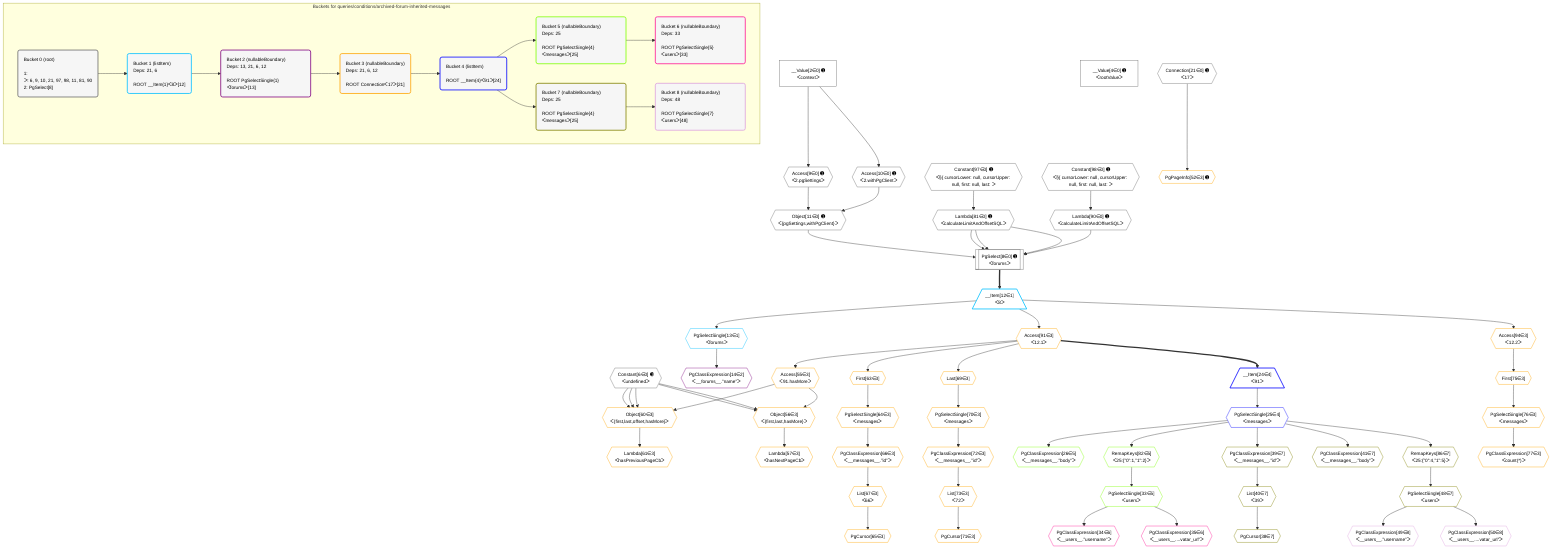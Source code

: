 %%{init: {'themeVariables': { 'fontSize': '12px'}}}%%
graph TD
    classDef path fill:#eee,stroke:#000,color:#000
    classDef plan fill:#fff,stroke-width:1px,color:#000
    classDef itemplan fill:#fff,stroke-width:2px,color:#000
    classDef unbatchedplan fill:#dff,stroke-width:1px,color:#000
    classDef sideeffectplan fill:#fcc,stroke-width:2px,color:#000
    classDef bucket fill:#f6f6f6,color:#000,stroke-width:2px,text-align:left


    %% plan dependencies
    PgSelect8[["PgSelect[8∈0] ➊<br />ᐸforumsᐳ"]]:::plan
    Object11{{"Object[11∈0] ➊<br />ᐸ{pgSettings,withPgClient}ᐳ"}}:::plan
    Lambda81{{"Lambda[81∈0] ➊<br />ᐸcalculateLimitAndOffsetSQLᐳ"}}:::plan
    Lambda90{{"Lambda[90∈0] ➊<br />ᐸcalculateLimitAndOffsetSQLᐳ"}}:::plan
    Object11 & Lambda81 & Lambda90 & Lambda81 & Lambda81 --> PgSelect8
    Access9{{"Access[9∈0] ➊<br />ᐸ2.pgSettingsᐳ"}}:::plan
    Access10{{"Access[10∈0] ➊<br />ᐸ2.withPgClientᐳ"}}:::plan
    Access9 & Access10 --> Object11
    __Value2["__Value[2∈0] ➊<br />ᐸcontextᐳ"]:::plan
    __Value2 --> Access9
    __Value2 --> Access10
    Constant97{{"Constant[97∈0] ➊<br />ᐸ§{ cursorLower: null, cursorUpper: null, first: null, last: ᐳ"}}:::plan
    Constant97 --> Lambda81
    Constant98{{"Constant[98∈0] ➊<br />ᐸ§{ cursorLower: null, cursorUpper: null, first: null, last: ᐳ"}}:::plan
    Constant98 --> Lambda90
    __Value4["__Value[4∈0] ➊<br />ᐸrootValueᐳ"]:::plan
    Constant6{{"Constant[6∈0] ➊<br />ᐸundefinedᐳ"}}:::plan
    Connection21{{"Connection[21∈0] ➊<br />ᐸ17ᐳ"}}:::plan
    __Item12[/"__Item[12∈1]<br />ᐸ8ᐳ"\]:::itemplan
    PgSelect8 ==> __Item12
    PgSelectSingle13{{"PgSelectSingle[13∈1]<br />ᐸforumsᐳ"}}:::plan
    __Item12 --> PgSelectSingle13
    PgClassExpression14{{"PgClassExpression[14∈2]<br />ᐸ__forums__.”name”ᐳ"}}:::plan
    PgSelectSingle13 --> PgClassExpression14
    Object60{{"Object[60∈3]<br />ᐸ{first,last,offset,hasMore}ᐳ"}}:::plan
    Access55{{"Access[55∈3]<br />ᐸ91.hasMoreᐳ"}}:::plan
    Constant6 & Constant6 & Constant6 & Access55 --> Object60
    Object56{{"Object[56∈3]<br />ᐸ{first,last,hasMore}ᐳ"}}:::plan
    Constant6 & Constant6 & Access55 --> Object56
    PgPageInfo52{{"PgPageInfo[52∈3] ➊"}}:::plan
    Connection21 --> PgPageInfo52
    Access91{{"Access[91∈3]<br />ᐸ12.1ᐳ"}}:::plan
    Access91 --> Access55
    Lambda57{{"Lambda[57∈3]<br />ᐸhasNextPageCbᐳ"}}:::plan
    Object56 --> Lambda57
    Lambda61{{"Lambda[61∈3]<br />ᐸhasPreviousPageCbᐳ"}}:::plan
    Object60 --> Lambda61
    First63{{"First[63∈3]"}}:::plan
    Access91 --> First63
    PgSelectSingle64{{"PgSelectSingle[64∈3]<br />ᐸmessagesᐳ"}}:::plan
    First63 --> PgSelectSingle64
    PgCursor65{{"PgCursor[65∈3]"}}:::plan
    List67{{"List[67∈3]<br />ᐸ66ᐳ"}}:::plan
    List67 --> PgCursor65
    PgClassExpression66{{"PgClassExpression[66∈3]<br />ᐸ__messages__.”id”ᐳ"}}:::plan
    PgSelectSingle64 --> PgClassExpression66
    PgClassExpression66 --> List67
    Last69{{"Last[69∈3]"}}:::plan
    Access91 --> Last69
    PgSelectSingle70{{"PgSelectSingle[70∈3]<br />ᐸmessagesᐳ"}}:::plan
    Last69 --> PgSelectSingle70
    PgCursor71{{"PgCursor[71∈3]"}}:::plan
    List73{{"List[73∈3]<br />ᐸ72ᐳ"}}:::plan
    List73 --> PgCursor71
    PgClassExpression72{{"PgClassExpression[72∈3]<br />ᐸ__messages__.”id”ᐳ"}}:::plan
    PgSelectSingle70 --> PgClassExpression72
    PgClassExpression72 --> List73
    First75{{"First[75∈3]"}}:::plan
    Access94{{"Access[94∈3]<br />ᐸ12.2ᐳ"}}:::plan
    Access94 --> First75
    PgSelectSingle76{{"PgSelectSingle[76∈3]<br />ᐸmessagesᐳ"}}:::plan
    First75 --> PgSelectSingle76
    PgClassExpression77{{"PgClassExpression[77∈3]<br />ᐸcount(*)ᐳ"}}:::plan
    PgSelectSingle76 --> PgClassExpression77
    __Item12 --> Access91
    __Item12 --> Access94
    __Item24[/"__Item[24∈4]<br />ᐸ91ᐳ"\]:::itemplan
    Access91 ==> __Item24
    PgSelectSingle25{{"PgSelectSingle[25∈4]<br />ᐸmessagesᐳ"}}:::plan
    __Item24 --> PgSelectSingle25
    PgClassExpression26{{"PgClassExpression[26∈5]<br />ᐸ__messages__.”body”ᐳ"}}:::plan
    PgSelectSingle25 --> PgClassExpression26
    PgSelectSingle33{{"PgSelectSingle[33∈5]<br />ᐸusersᐳ"}}:::plan
    RemapKeys82{{"RemapKeys[82∈5]<br />ᐸ25:{”0”:1,”1”:2}ᐳ"}}:::plan
    RemapKeys82 --> PgSelectSingle33
    PgSelectSingle25 --> RemapKeys82
    PgClassExpression34{{"PgClassExpression[34∈6]<br />ᐸ__users__.”username”ᐳ"}}:::plan
    PgSelectSingle33 --> PgClassExpression34
    PgClassExpression35{{"PgClassExpression[35∈6]<br />ᐸ__users__....vatar_url”ᐳ"}}:::plan
    PgSelectSingle33 --> PgClassExpression35
    PgCursor38{{"PgCursor[38∈7]"}}:::plan
    List40{{"List[40∈7]<br />ᐸ39ᐳ"}}:::plan
    List40 --> PgCursor38
    PgClassExpression39{{"PgClassExpression[39∈7]<br />ᐸ__messages__.”id”ᐳ"}}:::plan
    PgSelectSingle25 --> PgClassExpression39
    PgClassExpression39 --> List40
    PgClassExpression41{{"PgClassExpression[41∈7]<br />ᐸ__messages__.”body”ᐳ"}}:::plan
    PgSelectSingle25 --> PgClassExpression41
    PgSelectSingle48{{"PgSelectSingle[48∈7]<br />ᐸusersᐳ"}}:::plan
    RemapKeys86{{"RemapKeys[86∈7]<br />ᐸ25:{”0”:4,”1”:5}ᐳ"}}:::plan
    RemapKeys86 --> PgSelectSingle48
    PgSelectSingle25 --> RemapKeys86
    PgClassExpression49{{"PgClassExpression[49∈8]<br />ᐸ__users__.”username”ᐳ"}}:::plan
    PgSelectSingle48 --> PgClassExpression49
    PgClassExpression50{{"PgClassExpression[50∈8]<br />ᐸ__users__....vatar_url”ᐳ"}}:::plan
    PgSelectSingle48 --> PgClassExpression50

    %% define steps

    subgraph "Buckets for queries/conditions/archived-forum-inherited-messages"
    Bucket0("Bucket 0 (root)<br /><br />1: <br />ᐳ: 6, 9, 10, 21, 97, 98, 11, 81, 90<br />2: PgSelect[8]"):::bucket
    classDef bucket0 stroke:#696969
    class Bucket0,__Value2,__Value4,Constant6,PgSelect8,Access9,Access10,Object11,Connection21,Lambda81,Lambda90,Constant97,Constant98 bucket0
    Bucket1("Bucket 1 (listItem)<br />Deps: 21, 6<br /><br />ROOT __Item{1}ᐸ8ᐳ[12]"):::bucket
    classDef bucket1 stroke:#00bfff
    class Bucket1,__Item12,PgSelectSingle13 bucket1
    Bucket2("Bucket 2 (nullableBoundary)<br />Deps: 13, 21, 6, 12<br /><br />ROOT PgSelectSingle{1}ᐸforumsᐳ[13]"):::bucket
    classDef bucket2 stroke:#7f007f
    class Bucket2,PgClassExpression14 bucket2
    Bucket3("Bucket 3 (nullableBoundary)<br />Deps: 21, 6, 12<br /><br />ROOT Connectionᐸ17ᐳ[21]"):::bucket
    classDef bucket3 stroke:#ffa500
    class Bucket3,PgPageInfo52,Access55,Object56,Lambda57,Object60,Lambda61,First63,PgSelectSingle64,PgCursor65,PgClassExpression66,List67,Last69,PgSelectSingle70,PgCursor71,PgClassExpression72,List73,First75,PgSelectSingle76,PgClassExpression77,Access91,Access94 bucket3
    Bucket4("Bucket 4 (listItem)<br /><br />ROOT __Item{4}ᐸ91ᐳ[24]"):::bucket
    classDef bucket4 stroke:#0000ff
    class Bucket4,__Item24,PgSelectSingle25 bucket4
    Bucket5("Bucket 5 (nullableBoundary)<br />Deps: 25<br /><br />ROOT PgSelectSingle{4}ᐸmessagesᐳ[25]"):::bucket
    classDef bucket5 stroke:#7fff00
    class Bucket5,PgClassExpression26,PgSelectSingle33,RemapKeys82 bucket5
    Bucket6("Bucket 6 (nullableBoundary)<br />Deps: 33<br /><br />ROOT PgSelectSingle{5}ᐸusersᐳ[33]"):::bucket
    classDef bucket6 stroke:#ff1493
    class Bucket6,PgClassExpression34,PgClassExpression35 bucket6
    Bucket7("Bucket 7 (nullableBoundary)<br />Deps: 25<br /><br />ROOT PgSelectSingle{4}ᐸmessagesᐳ[25]"):::bucket
    classDef bucket7 stroke:#808000
    class Bucket7,PgCursor38,PgClassExpression39,List40,PgClassExpression41,PgSelectSingle48,RemapKeys86 bucket7
    Bucket8("Bucket 8 (nullableBoundary)<br />Deps: 48<br /><br />ROOT PgSelectSingle{7}ᐸusersᐳ[48]"):::bucket
    classDef bucket8 stroke:#dda0dd
    class Bucket8,PgClassExpression49,PgClassExpression50 bucket8
    Bucket0 --> Bucket1
    Bucket1 --> Bucket2
    Bucket2 --> Bucket3
    Bucket3 --> Bucket4
    Bucket4 --> Bucket5 & Bucket7
    Bucket5 --> Bucket6
    Bucket7 --> Bucket8
    end